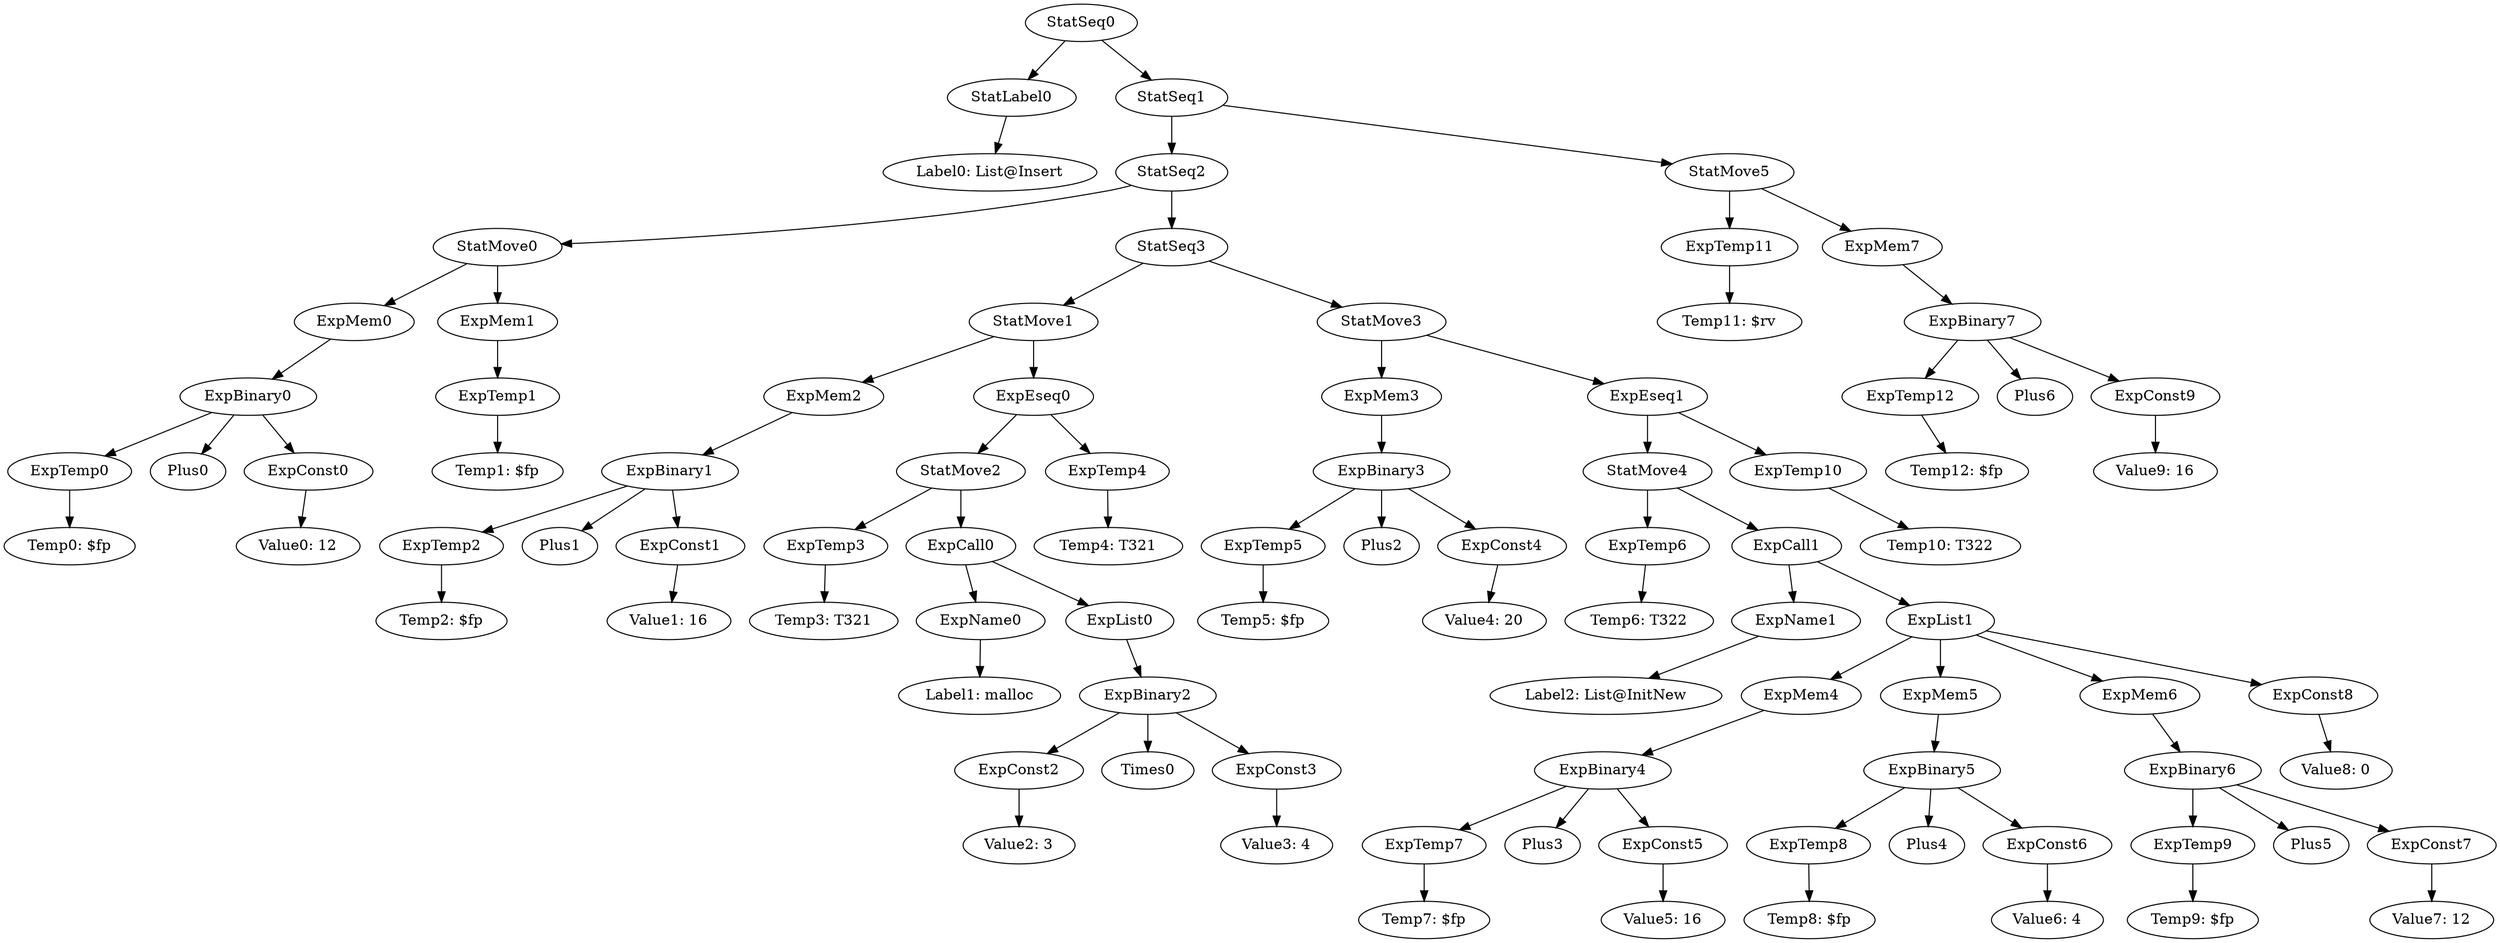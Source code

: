 digraph {
	ordering = out;
	StatSeq1 -> StatSeq2;
	StatSeq1 -> StatMove5;
	ExpTemp10 -> "Temp10: T322";
	ExpMem6 -> ExpBinary6;
	ExpConst7 -> "Value7: 12";
	ExpConst3 -> "Value3: 4";
	ExpCall0 -> ExpName0;
	ExpCall0 -> ExpList0;
	ExpTemp12 -> "Temp12: $fp";
	ExpMem2 -> ExpBinary1;
	ExpName0 -> "Label1: malloc";
	StatMove1 -> ExpMem2;
	StatMove1 -> ExpEseq0;
	ExpBinary7 -> ExpTemp12;
	ExpBinary7 -> Plus6;
	ExpBinary7 -> ExpConst9;
	ExpTemp8 -> "Temp8: $fp";
	ExpConst1 -> "Value1: 16";
	StatMove2 -> ExpTemp3;
	StatMove2 -> ExpCall0;
	ExpTemp2 -> "Temp2: $fp";
	ExpBinary0 -> ExpTemp0;
	ExpBinary0 -> Plus0;
	ExpBinary0 -> ExpConst0;
	ExpMem4 -> ExpBinary4;
	StatMove0 -> ExpMem0;
	StatMove0 -> ExpMem1;
	ExpTemp3 -> "Temp3: T321";
	ExpTemp11 -> "Temp11: $rv";
	StatSeq0 -> StatLabel0;
	StatSeq0 -> StatSeq1;
	ExpTemp1 -> "Temp1: $fp";
	ExpTemp5 -> "Temp5: $fp";
	ExpBinary2 -> ExpConst2;
	ExpBinary2 -> Times0;
	ExpBinary2 -> ExpConst3;
	ExpMem5 -> ExpBinary5;
	StatLabel0 -> "Label0: List@Insert";
	ExpMem0 -> ExpBinary0;
	StatMove4 -> ExpTemp6;
	StatMove4 -> ExpCall1;
	ExpBinary1 -> ExpTemp2;
	ExpBinary1 -> Plus1;
	ExpBinary1 -> ExpConst1;
	ExpList1 -> ExpMem4;
	ExpList1 -> ExpMem5;
	ExpList1 -> ExpMem6;
	ExpList1 -> ExpConst8;
	ExpBinary6 -> ExpTemp9;
	ExpBinary6 -> Plus5;
	ExpBinary6 -> ExpConst7;
	StatSeq2 -> StatMove0;
	StatSeq2 -> StatSeq3;
	ExpMem1 -> ExpTemp1;
	ExpConst6 -> "Value6: 4";
	ExpList0 -> ExpBinary2;
	ExpEseq0 -> StatMove2;
	ExpEseq0 -> ExpTemp4;
	ExpTemp4 -> "Temp4: T321";
	ExpTemp0 -> "Temp0: $fp";
	ExpTemp7 -> "Temp7: $fp";
	ExpMem7 -> ExpBinary7;
	StatSeq3 -> StatMove1;
	StatSeq3 -> StatMove3;
	ExpConst2 -> "Value2: 3";
	ExpBinary3 -> ExpTemp5;
	ExpBinary3 -> Plus2;
	ExpBinary3 -> ExpConst4;
	StatMove5 -> ExpTemp11;
	StatMove5 -> ExpMem7;
	ExpConst5 -> "Value5: 16";
	ExpConst8 -> "Value8: 0";
	ExpConst4 -> "Value4: 20";
	ExpMem3 -> ExpBinary3;
	StatMove3 -> ExpMem3;
	StatMove3 -> ExpEseq1;
	ExpTemp6 -> "Temp6: T322";
	ExpEseq1 -> StatMove4;
	ExpEseq1 -> ExpTemp10;
	ExpName1 -> "Label2: List@InitNew";
	ExpCall1 -> ExpName1;
	ExpCall1 -> ExpList1;
	ExpConst0 -> "Value0: 12";
	ExpBinary4 -> ExpTemp7;
	ExpBinary4 -> Plus3;
	ExpBinary4 -> ExpConst5;
	ExpConst9 -> "Value9: 16";
	ExpBinary5 -> ExpTemp8;
	ExpBinary5 -> Plus4;
	ExpBinary5 -> ExpConst6;
	ExpTemp9 -> "Temp9: $fp";
}

